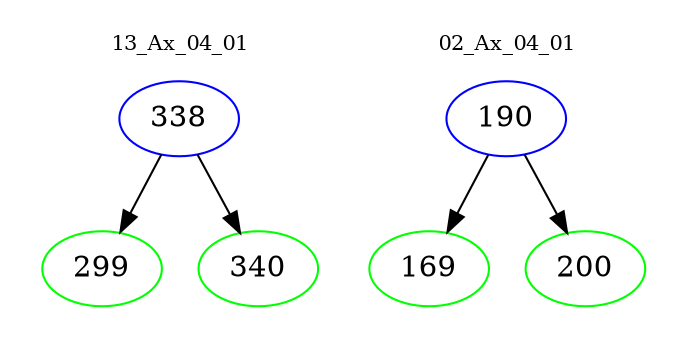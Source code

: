 digraph{
subgraph cluster_0 {
color = white
label = "13_Ax_04_01";
fontsize=10;
T0_338 [label="338", color="blue"]
T0_338 -> T0_299 [color="black"]
T0_299 [label="299", color="green"]
T0_338 -> T0_340 [color="black"]
T0_340 [label="340", color="green"]
}
subgraph cluster_1 {
color = white
label = "02_Ax_04_01";
fontsize=10;
T1_190 [label="190", color="blue"]
T1_190 -> T1_169 [color="black"]
T1_169 [label="169", color="green"]
T1_190 -> T1_200 [color="black"]
T1_200 [label="200", color="green"]
}
}
